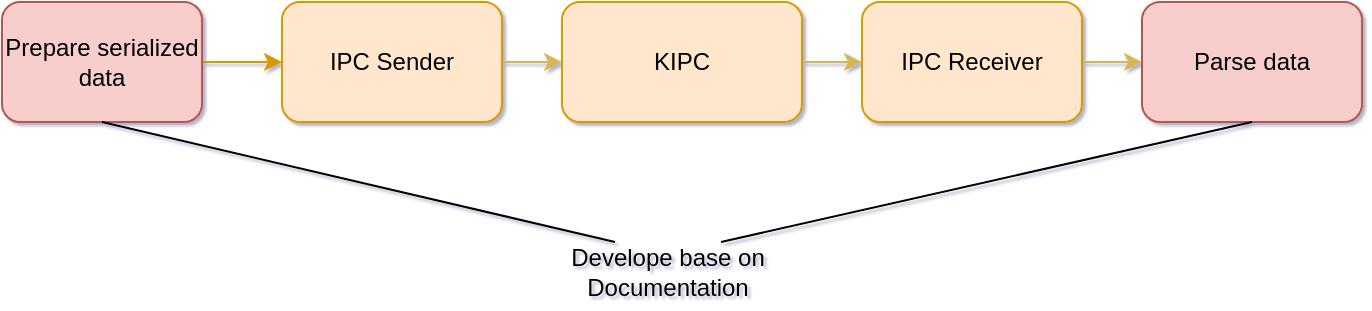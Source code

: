<mxfile version="24.7.6">
  <diagram name="Page-1" id="YBjLCnP0qr87rC2l0TPD">
    <mxGraphModel dx="1434" dy="746" grid="1" gridSize="10" guides="1" tooltips="1" connect="1" arrows="1" fold="1" page="1" pageScale="1" pageWidth="827" pageHeight="1169" background="#FFFFFF" math="0" shadow="1">
      <root>
        <mxCell id="0" />
        <mxCell id="1" parent="0" />
        <mxCell id="pb9I8ziDOp2fgeYc50n--6" style="edgeStyle=orthogonalEdgeStyle;rounded=0;orthogonalLoop=1;jettySize=auto;html=1;exitX=1;exitY=0.5;exitDx=0;exitDy=0;entryX=0;entryY=0.5;entryDx=0;entryDy=0;fillColor=#ffe6cc;strokeColor=#d79b00;" parent="1" source="pb9I8ziDOp2fgeYc50n--1" target="pb9I8ziDOp2fgeYc50n--3" edge="1">
          <mxGeometry relative="1" as="geometry" />
        </mxCell>
        <mxCell id="pb9I8ziDOp2fgeYc50n--1" value="Prepare serialized data" style="rounded=1;whiteSpace=wrap;html=1;fillColor=#f8cecc;strokeColor=#b85450;" parent="1" vertex="1">
          <mxGeometry x="60" y="170" width="100" height="60" as="geometry" />
        </mxCell>
        <mxCell id="pb9I8ziDOp2fgeYc50n--2" value="Parse data" style="rounded=1;whiteSpace=wrap;html=1;fillColor=#f8cecc;strokeColor=#b85450;" parent="1" vertex="1">
          <mxGeometry x="630" y="170" width="110" height="60" as="geometry" />
        </mxCell>
        <mxCell id="pb9I8ziDOp2fgeYc50n--7" style="edgeStyle=orthogonalEdgeStyle;rounded=0;orthogonalLoop=1;jettySize=auto;html=1;exitX=1;exitY=0.5;exitDx=0;exitDy=0;entryX=0;entryY=0.5;entryDx=0;entryDy=0;fillColor=#fff2cc;strokeColor=#d6b656;" parent="1" source="pb9I8ziDOp2fgeYc50n--3" target="pb9I8ziDOp2fgeYc50n--5" edge="1">
          <mxGeometry relative="1" as="geometry" />
        </mxCell>
        <mxCell id="pb9I8ziDOp2fgeYc50n--3" value="IPC Sender" style="rounded=1;whiteSpace=wrap;html=1;fillColor=#ffe6cc;strokeColor=#d79b00;" parent="1" vertex="1">
          <mxGeometry x="200" y="170" width="110" height="60" as="geometry" />
        </mxCell>
        <mxCell id="pb9I8ziDOp2fgeYc50n--9" style="edgeStyle=orthogonalEdgeStyle;rounded=0;orthogonalLoop=1;jettySize=auto;html=1;exitX=1;exitY=0.5;exitDx=0;exitDy=0;entryX=0;entryY=0.5;entryDx=0;entryDy=0;fillColor=#fff2cc;strokeColor=#d6b656;" parent="1" source="pb9I8ziDOp2fgeYc50n--4" target="pb9I8ziDOp2fgeYc50n--2" edge="1">
          <mxGeometry relative="1" as="geometry" />
        </mxCell>
        <mxCell id="pb9I8ziDOp2fgeYc50n--4" value="IPC Receiver" style="rounded=1;whiteSpace=wrap;html=1;fillColor=#ffe6cc;strokeColor=#d79b00;" parent="1" vertex="1">
          <mxGeometry x="490" y="170" width="110" height="60" as="geometry" />
        </mxCell>
        <mxCell id="pb9I8ziDOp2fgeYc50n--8" style="edgeStyle=orthogonalEdgeStyle;rounded=0;orthogonalLoop=1;jettySize=auto;html=1;exitX=1;exitY=0.5;exitDx=0;exitDy=0;entryX=0;entryY=0.5;entryDx=0;entryDy=0;fillColor=#fff2cc;strokeColor=#d6b656;" parent="1" source="pb9I8ziDOp2fgeYc50n--5" target="pb9I8ziDOp2fgeYc50n--4" edge="1">
          <mxGeometry relative="1" as="geometry" />
        </mxCell>
        <mxCell id="pb9I8ziDOp2fgeYc50n--5" value="KIPC" style="rounded=1;whiteSpace=wrap;html=1;fillColor=#ffe6cc;strokeColor=#d79b00;" parent="1" vertex="1">
          <mxGeometry x="340" y="170" width="120" height="60" as="geometry" />
        </mxCell>
        <mxCell id="pb9I8ziDOp2fgeYc50n--19" value="Develope base on Documentation" style="text;html=1;align=center;verticalAlign=middle;whiteSpace=wrap;rounded=0;" parent="1" vertex="1">
          <mxGeometry x="340" y="290" width="106" height="30" as="geometry" />
        </mxCell>
        <mxCell id="pb9I8ziDOp2fgeYc50n--20" value="" style="endArrow=none;html=1;rounded=0;entryX=0.5;entryY=1;entryDx=0;entryDy=0;exitX=0.75;exitY=0;exitDx=0;exitDy=0;" parent="1" source="pb9I8ziDOp2fgeYc50n--19" target="pb9I8ziDOp2fgeYc50n--2" edge="1">
          <mxGeometry width="50" height="50" relative="1" as="geometry">
            <mxPoint x="400" y="280" as="sourcePoint" />
            <mxPoint x="440" y="250" as="targetPoint" />
          </mxGeometry>
        </mxCell>
        <mxCell id="pb9I8ziDOp2fgeYc50n--21" value="" style="endArrow=none;html=1;rounded=0;entryX=0.5;entryY=1;entryDx=0;entryDy=0;exitX=0.25;exitY=0;exitDx=0;exitDy=0;" parent="1" source="pb9I8ziDOp2fgeYc50n--19" target="pb9I8ziDOp2fgeYc50n--1" edge="1">
          <mxGeometry width="50" height="50" relative="1" as="geometry">
            <mxPoint x="390" y="280" as="sourcePoint" />
            <mxPoint x="555" y="240" as="targetPoint" />
          </mxGeometry>
        </mxCell>
      </root>
    </mxGraphModel>
  </diagram>
</mxfile>
